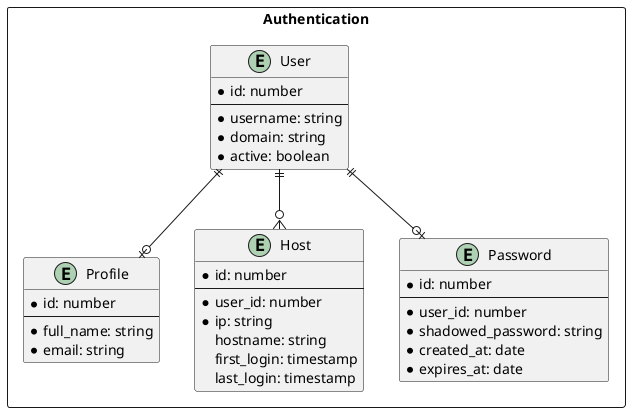 @startuml
rectangle Authentication{

  entity "Profile" as profile {
    * id: number
    --
    * full_name: string
    * email: string
  }

  entity "Host" as host {
    * id: number
    --
    * user_id: number
    * ip: string
    hostname: string
    first_login: timestamp
    last_login: timestamp
  }

  entity "User" as user {
    * id: number
    --
    * username: string
    * domain: string
    * active: boolean
  }

  entity "Password" as password {
    * id: number
    --
    * user_id: number
    * shadowed_password: string
    * created_at: date
    * expires_at: date
  }

  user ||--o| profile
  user ||--o{ host
  user ||--o| password
}
@enduml
